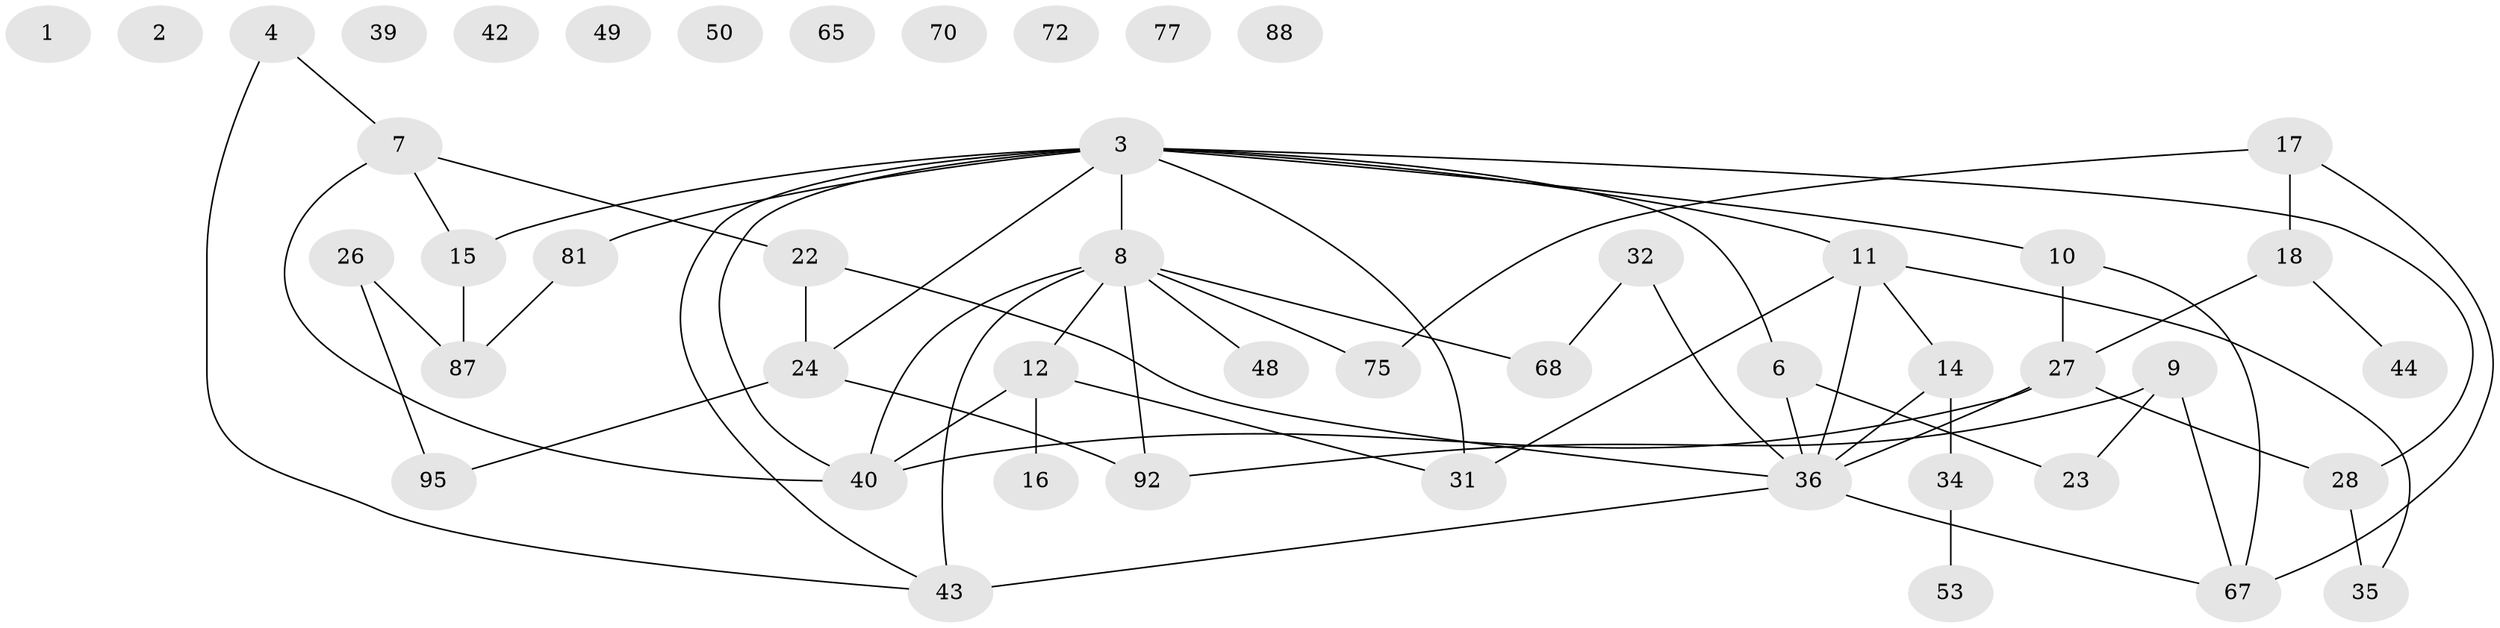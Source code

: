 // original degree distribution, {0: 0.10416666666666667, 4: 0.0625, 1: 0.1875, 2: 0.2708333333333333, 3: 0.28125, 5: 0.07291666666666667, 6: 0.020833333333333332}
// Generated by graph-tools (version 1.1) at 2025/13/03/09/25 04:13:09]
// undirected, 48 vertices, 61 edges
graph export_dot {
graph [start="1"]
  node [color=gray90,style=filled];
  1;
  2;
  3 [super="+5+13+21+79"];
  4 [super="+66"];
  6 [super="+74"];
  7 [super="+51"];
  8 [super="+29+58"];
  9 [super="+37"];
  10 [super="+85+90"];
  11 [super="+25+69+71"];
  12 [super="+20+60"];
  14 [super="+38+56"];
  15;
  16 [super="+82"];
  17 [super="+59+64"];
  18 [super="+19+30+78"];
  22 [super="+33"];
  23 [super="+61"];
  24 [super="+41+55"];
  26 [super="+45"];
  27 [super="+47+62"];
  28 [super="+94"];
  31;
  32 [super="+46"];
  34 [super="+63"];
  35;
  36 [super="+52+76+80+96"];
  39;
  40 [super="+57"];
  42;
  43 [super="+54+89+93"];
  44;
  48 [super="+91"];
  49;
  50;
  53;
  65;
  67 [super="+86"];
  68 [super="+73+84"];
  70;
  72 [super="+83"];
  75;
  77;
  81;
  87;
  88;
  92;
  95;
  3 -- 6;
  3 -- 24;
  3 -- 10;
  3 -- 28;
  3 -- 31;
  3 -- 81;
  3 -- 15;
  3 -- 8;
  3 -- 11;
  3 -- 40;
  3 -- 43;
  4 -- 7;
  4 -- 43;
  6 -- 23;
  6 -- 36;
  7 -- 15;
  7 -- 22;
  7 -- 40;
  8 -- 43;
  8 -- 40;
  8 -- 12;
  8 -- 75;
  8 -- 92;
  8 -- 48;
  8 -- 68;
  9 -- 67;
  9 -- 92;
  9 -- 23;
  10 -- 27;
  10 -- 67;
  11 -- 35;
  11 -- 31;
  11 -- 14;
  11 -- 36;
  12 -- 40;
  12 -- 31;
  12 -- 16;
  14 -- 34;
  14 -- 36;
  15 -- 87;
  17 -- 67;
  17 -- 75;
  17 -- 18;
  18 -- 44;
  18 -- 27;
  22 -- 36;
  22 -- 24;
  24 -- 92;
  24 -- 95;
  26 -- 87;
  26 -- 95;
  27 -- 36 [weight=2];
  27 -- 28;
  27 -- 40;
  28 -- 35;
  32 -- 36;
  32 -- 68;
  34 -- 53;
  36 -- 43 [weight=2];
  36 -- 67;
  81 -- 87;
}
